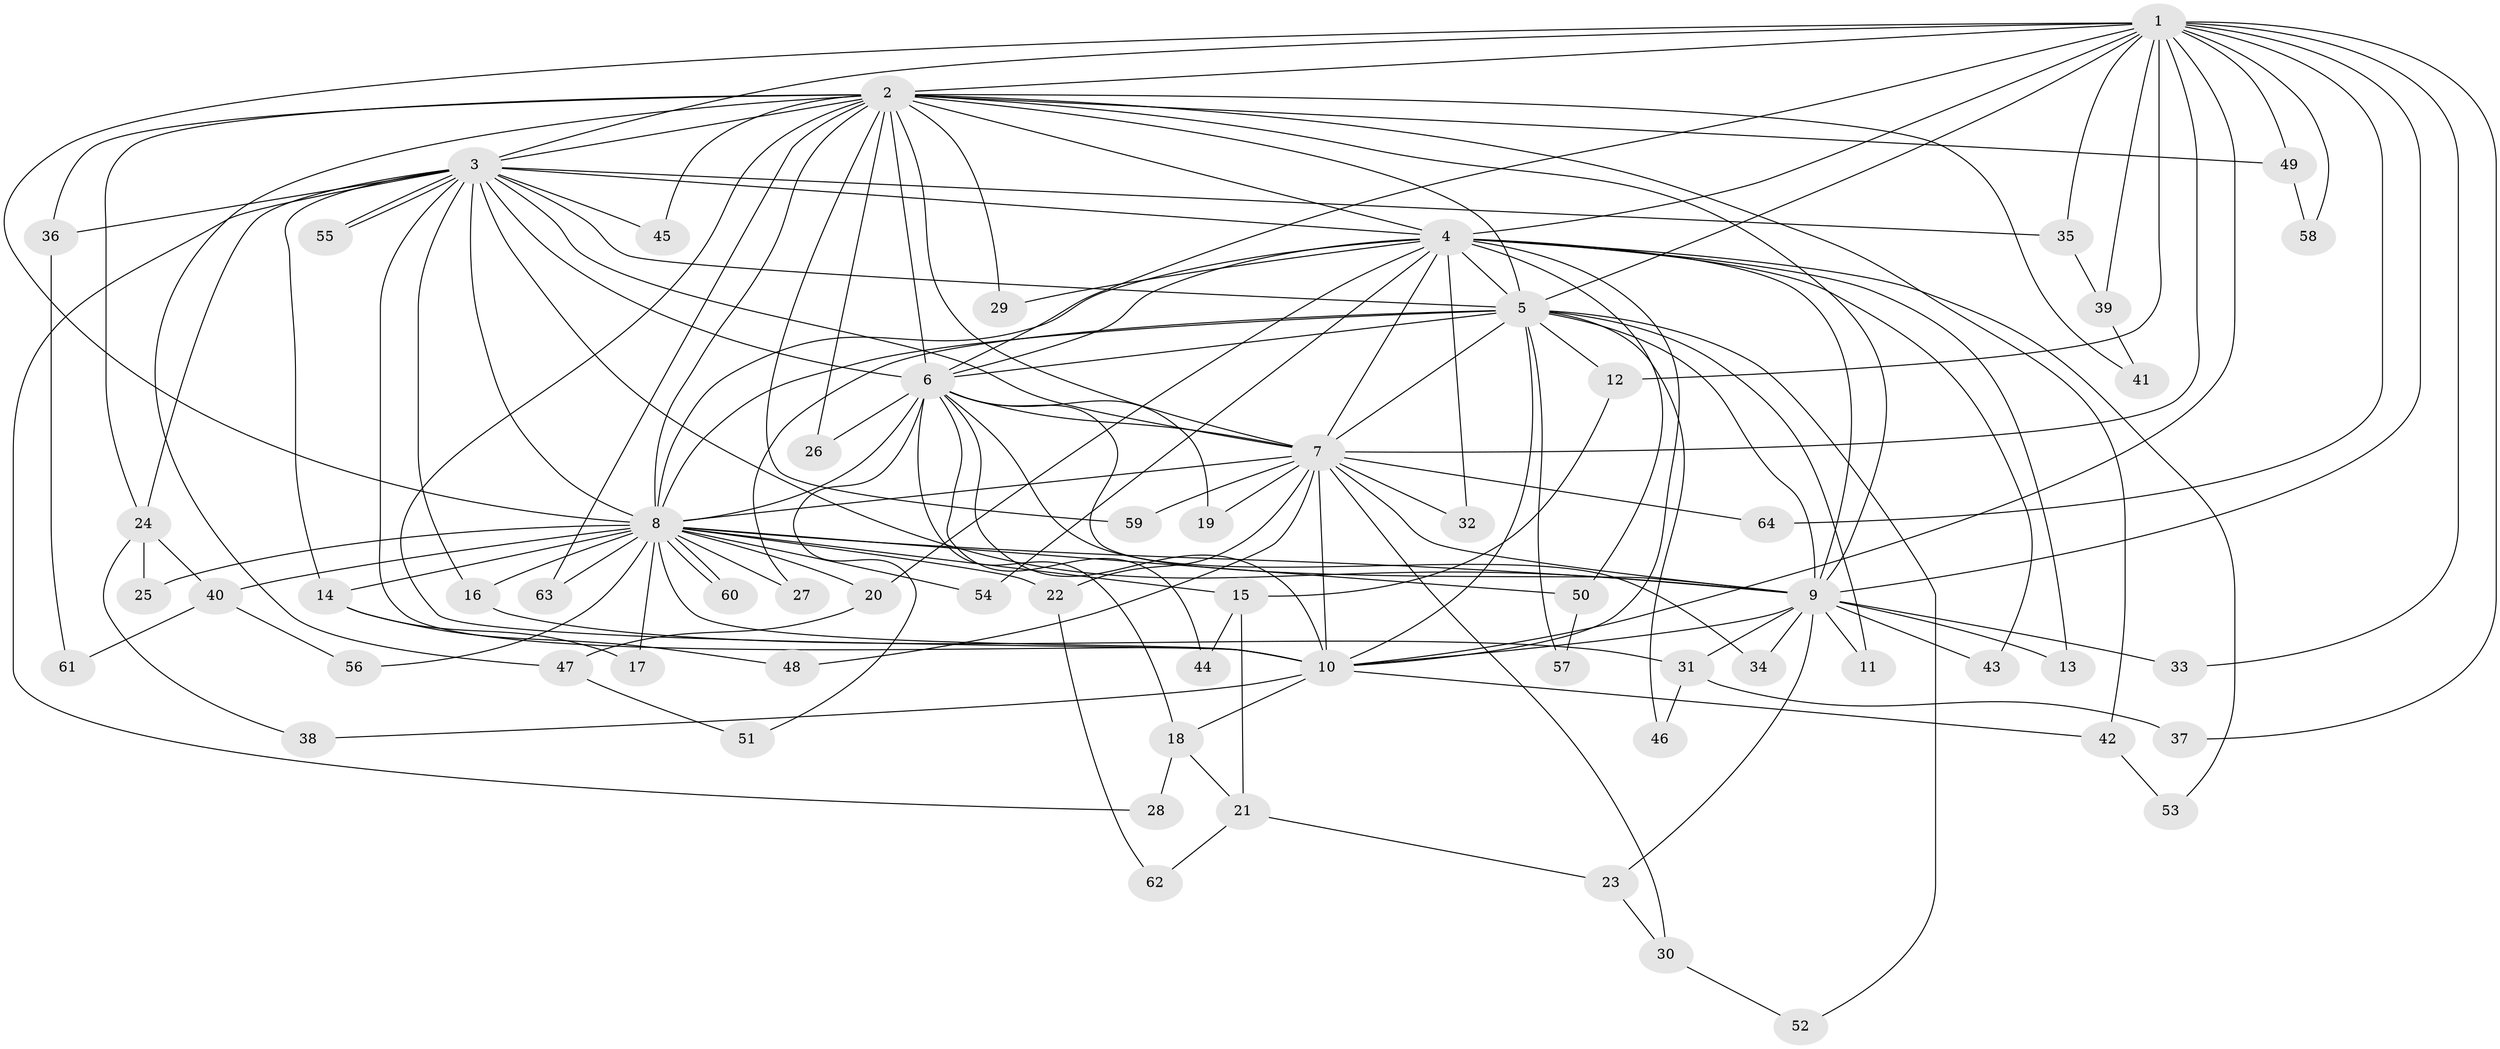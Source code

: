 // coarse degree distribution, {15: 0.020833333333333332, 17: 0.041666666666666664, 19: 0.020833333333333332, 13: 0.041666666666666664, 22: 0.020833333333333332, 14: 0.020833333333333332, 12: 0.020833333333333332, 2: 0.5208333333333334, 3: 0.1875, 4: 0.08333333333333333, 5: 0.020833333333333332}
// Generated by graph-tools (version 1.1) at 2025/23/03/03/25 07:23:44]
// undirected, 64 vertices, 153 edges
graph export_dot {
graph [start="1"]
  node [color=gray90,style=filled];
  1;
  2;
  3;
  4;
  5;
  6;
  7;
  8;
  9;
  10;
  11;
  12;
  13;
  14;
  15;
  16;
  17;
  18;
  19;
  20;
  21;
  22;
  23;
  24;
  25;
  26;
  27;
  28;
  29;
  30;
  31;
  32;
  33;
  34;
  35;
  36;
  37;
  38;
  39;
  40;
  41;
  42;
  43;
  44;
  45;
  46;
  47;
  48;
  49;
  50;
  51;
  52;
  53;
  54;
  55;
  56;
  57;
  58;
  59;
  60;
  61;
  62;
  63;
  64;
  1 -- 2;
  1 -- 3;
  1 -- 4;
  1 -- 5;
  1 -- 6;
  1 -- 7;
  1 -- 8;
  1 -- 9;
  1 -- 10;
  1 -- 12;
  1 -- 33;
  1 -- 35;
  1 -- 37;
  1 -- 39;
  1 -- 49;
  1 -- 58;
  1 -- 64;
  2 -- 3;
  2 -- 4;
  2 -- 5;
  2 -- 6;
  2 -- 7;
  2 -- 8;
  2 -- 9;
  2 -- 10;
  2 -- 24;
  2 -- 26;
  2 -- 29;
  2 -- 36;
  2 -- 41;
  2 -- 42;
  2 -- 45;
  2 -- 47;
  2 -- 49;
  2 -- 59;
  2 -- 63;
  3 -- 4;
  3 -- 5;
  3 -- 6;
  3 -- 7;
  3 -- 8;
  3 -- 9;
  3 -- 10;
  3 -- 14;
  3 -- 16;
  3 -- 24;
  3 -- 28;
  3 -- 35;
  3 -- 36;
  3 -- 45;
  3 -- 55;
  3 -- 55;
  4 -- 5;
  4 -- 6;
  4 -- 7;
  4 -- 8;
  4 -- 9;
  4 -- 10;
  4 -- 13;
  4 -- 20;
  4 -- 29;
  4 -- 32;
  4 -- 43;
  4 -- 50;
  4 -- 53;
  4 -- 54;
  5 -- 6;
  5 -- 7;
  5 -- 8;
  5 -- 9;
  5 -- 10;
  5 -- 11;
  5 -- 12;
  5 -- 27;
  5 -- 46;
  5 -- 52;
  5 -- 57;
  6 -- 7;
  6 -- 8;
  6 -- 9;
  6 -- 10;
  6 -- 18;
  6 -- 19;
  6 -- 26;
  6 -- 34;
  6 -- 44;
  6 -- 51;
  7 -- 8;
  7 -- 9;
  7 -- 10;
  7 -- 19;
  7 -- 22;
  7 -- 30;
  7 -- 32;
  7 -- 48;
  7 -- 59;
  7 -- 64;
  8 -- 9;
  8 -- 10;
  8 -- 14;
  8 -- 15;
  8 -- 16;
  8 -- 17;
  8 -- 20;
  8 -- 22;
  8 -- 25;
  8 -- 27;
  8 -- 40;
  8 -- 50;
  8 -- 54;
  8 -- 56;
  8 -- 60;
  8 -- 60;
  8 -- 63;
  9 -- 10;
  9 -- 11;
  9 -- 13;
  9 -- 23;
  9 -- 31;
  9 -- 33;
  9 -- 34;
  9 -- 43;
  10 -- 18;
  10 -- 38;
  10 -- 42;
  12 -- 15;
  14 -- 17;
  14 -- 48;
  15 -- 21;
  15 -- 44;
  16 -- 31;
  18 -- 21;
  18 -- 28;
  20 -- 47;
  21 -- 23;
  21 -- 62;
  22 -- 62;
  23 -- 30;
  24 -- 25;
  24 -- 38;
  24 -- 40;
  30 -- 52;
  31 -- 37;
  31 -- 46;
  35 -- 39;
  36 -- 61;
  39 -- 41;
  40 -- 56;
  40 -- 61;
  42 -- 53;
  47 -- 51;
  49 -- 58;
  50 -- 57;
}
